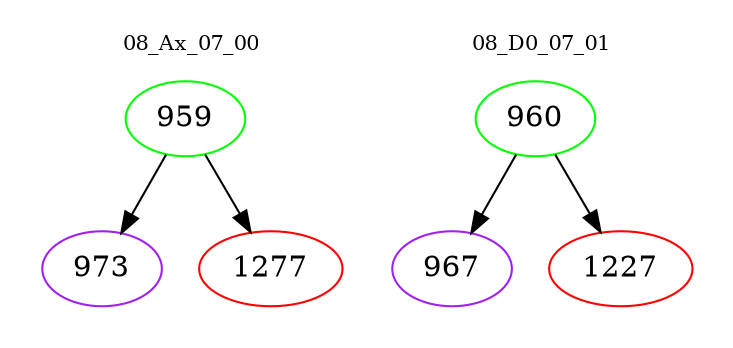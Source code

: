 digraph{
subgraph cluster_0 {
color = white
label = "08_Ax_07_00";
fontsize=10;
T0_959 [label="959", color="green"]
T0_959 -> T0_973 [color="black"]
T0_973 [label="973", color="purple"]
T0_959 -> T0_1277 [color="black"]
T0_1277 [label="1277", color="red"]
}
subgraph cluster_1 {
color = white
label = "08_D0_07_01";
fontsize=10;
T1_960 [label="960", color="green"]
T1_960 -> T1_967 [color="black"]
T1_967 [label="967", color="purple"]
T1_960 -> T1_1227 [color="black"]
T1_1227 [label="1227", color="red"]
}
}
